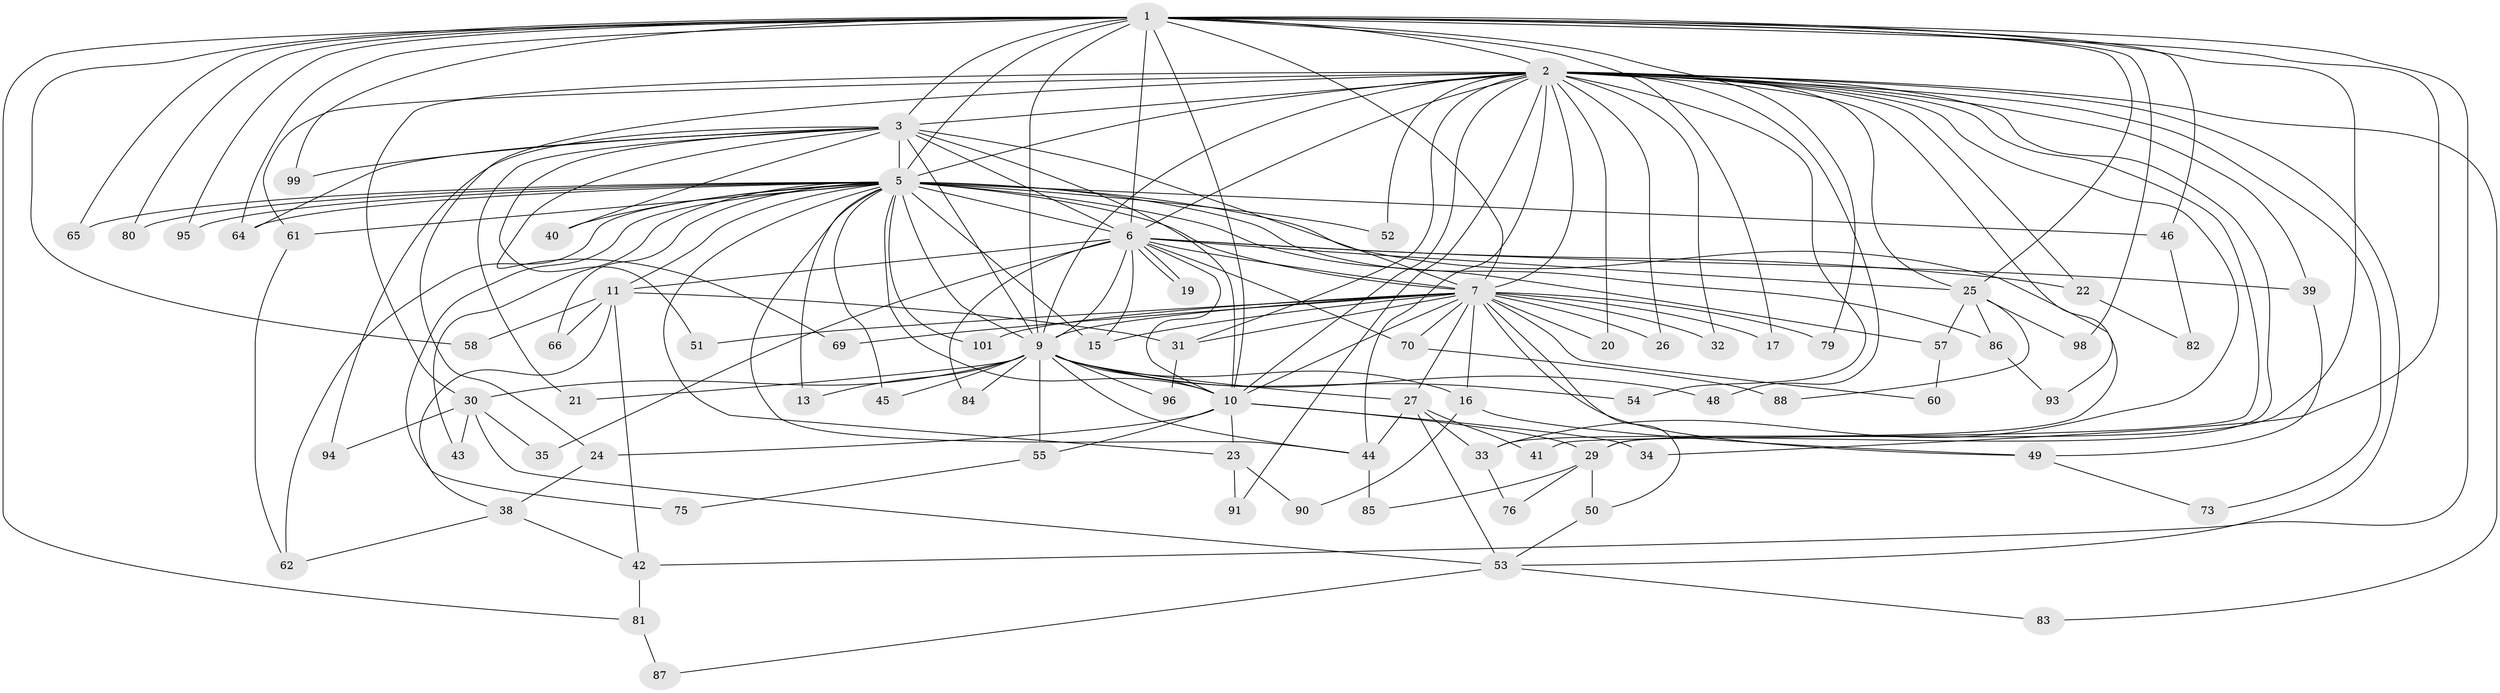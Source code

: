 // original degree distribution, {16: 0.0297029702970297, 26: 0.019801980198019802, 25: 0.009900990099009901, 21: 0.009900990099009901, 17: 0.009900990099009901, 20: 0.009900990099009901, 14: 0.009900990099009901, 4: 0.09900990099009901, 2: 0.5148514851485149, 12: 0.009900990099009901, 3: 0.2079207920792079, 5: 0.039603960396039604, 6: 0.0297029702970297}
// Generated by graph-tools (version 1.1) at 2025/41/03/06/25 10:41:34]
// undirected, 78 vertices, 181 edges
graph export_dot {
graph [start="1"]
  node [color=gray90,style=filled];
  1 [super="+14"];
  2 [super="+4"];
  3 [super="+72"];
  5 [super="+8"];
  6 [super="+12"];
  7 [super="+18"];
  9 [super="+68"];
  10 [super="+63"];
  11 [super="+36"];
  13;
  15;
  16;
  17 [super="+28"];
  19;
  20;
  21;
  22 [super="+74"];
  23;
  24;
  25 [super="+37"];
  26;
  27 [super="+67"];
  29 [super="+47"];
  30 [super="+78"];
  31 [super="+77"];
  32;
  33;
  34;
  35;
  38;
  39;
  40;
  41;
  42 [super="+56"];
  43;
  44 [super="+97"];
  45;
  46;
  48;
  49 [super="+59"];
  50 [super="+89"];
  51;
  52;
  53 [super="+71"];
  54;
  55;
  57;
  58;
  60;
  61 [super="+92"];
  62;
  64;
  65;
  66;
  69;
  70 [super="+100"];
  73;
  75;
  76;
  79;
  80;
  81;
  82;
  83;
  84;
  85;
  86;
  87;
  88;
  90;
  91;
  93;
  94;
  95;
  96;
  98;
  99;
  101;
  1 -- 2 [weight=2];
  1 -- 3;
  1 -- 5 [weight=3];
  1 -- 6;
  1 -- 7;
  1 -- 9;
  1 -- 10;
  1 -- 17 [weight=2];
  1 -- 42;
  1 -- 58;
  1 -- 65;
  1 -- 81;
  1 -- 95;
  1 -- 64;
  1 -- 34;
  1 -- 98;
  1 -- 99;
  1 -- 46;
  1 -- 79;
  1 -- 80;
  1 -- 25;
  1 -- 29;
  2 -- 3 [weight=2];
  2 -- 5 [weight=4];
  2 -- 6 [weight=2];
  2 -- 7 [weight=2];
  2 -- 9 [weight=2];
  2 -- 10 [weight=2];
  2 -- 20;
  2 -- 22;
  2 -- 24;
  2 -- 25;
  2 -- 26;
  2 -- 29 [weight=2];
  2 -- 30 [weight=2];
  2 -- 31;
  2 -- 32;
  2 -- 33;
  2 -- 39;
  2 -- 44;
  2 -- 48;
  2 -- 73;
  2 -- 83;
  2 -- 91;
  2 -- 41;
  2 -- 52;
  2 -- 53;
  2 -- 54;
  2 -- 93;
  2 -- 61;
  3 -- 5 [weight=2];
  3 -- 6;
  3 -- 7;
  3 -- 9;
  3 -- 10;
  3 -- 21;
  3 -- 40;
  3 -- 51;
  3 -- 69;
  3 -- 94;
  3 -- 99;
  3 -- 64;
  5 -- 6 [weight=2];
  5 -- 7 [weight=2];
  5 -- 9 [weight=2];
  5 -- 10 [weight=2];
  5 -- 11 [weight=2];
  5 -- 15;
  5 -- 23;
  5 -- 33;
  5 -- 40;
  5 -- 43;
  5 -- 44;
  5 -- 45;
  5 -- 46;
  5 -- 52;
  5 -- 62;
  5 -- 64;
  5 -- 86;
  5 -- 95;
  5 -- 101;
  5 -- 65;
  5 -- 66;
  5 -- 75;
  5 -- 13;
  5 -- 80;
  5 -- 57;
  5 -- 61;
  6 -- 7 [weight=2];
  6 -- 9;
  6 -- 10;
  6 -- 11;
  6 -- 15;
  6 -- 19;
  6 -- 19;
  6 -- 22 [weight=2];
  6 -- 25;
  6 -- 35;
  6 -- 39;
  6 -- 84;
  6 -- 70;
  7 -- 9;
  7 -- 10;
  7 -- 16;
  7 -- 17;
  7 -- 20;
  7 -- 26;
  7 -- 27;
  7 -- 31;
  7 -- 32;
  7 -- 49;
  7 -- 50;
  7 -- 51;
  7 -- 60;
  7 -- 69;
  7 -- 70 [weight=2];
  7 -- 79;
  7 -- 101;
  7 -- 15;
  9 -- 10;
  9 -- 13;
  9 -- 16;
  9 -- 21;
  9 -- 27;
  9 -- 30;
  9 -- 45;
  9 -- 48;
  9 -- 54;
  9 -- 55;
  9 -- 84;
  9 -- 96;
  9 -- 44;
  10 -- 23;
  10 -- 24;
  10 -- 34;
  10 -- 55;
  10 -- 29;
  11 -- 66;
  11 -- 58;
  11 -- 38;
  11 -- 42;
  11 -- 31;
  16 -- 49;
  16 -- 90;
  22 -- 82;
  23 -- 90;
  23 -- 91;
  24 -- 38;
  25 -- 86;
  25 -- 98;
  25 -- 88;
  25 -- 57;
  27 -- 41;
  27 -- 53;
  27 -- 33;
  27 -- 44;
  29 -- 76;
  29 -- 85;
  29 -- 50;
  30 -- 35;
  30 -- 43;
  30 -- 53;
  30 -- 94;
  31 -- 96;
  33 -- 76;
  38 -- 62;
  38 -- 42;
  39 -- 49;
  42 -- 81;
  44 -- 85;
  46 -- 82;
  49 -- 73;
  50 -- 53;
  53 -- 83;
  53 -- 87;
  55 -- 75;
  57 -- 60;
  61 -- 62;
  70 -- 88;
  81 -- 87;
  86 -- 93;
}
